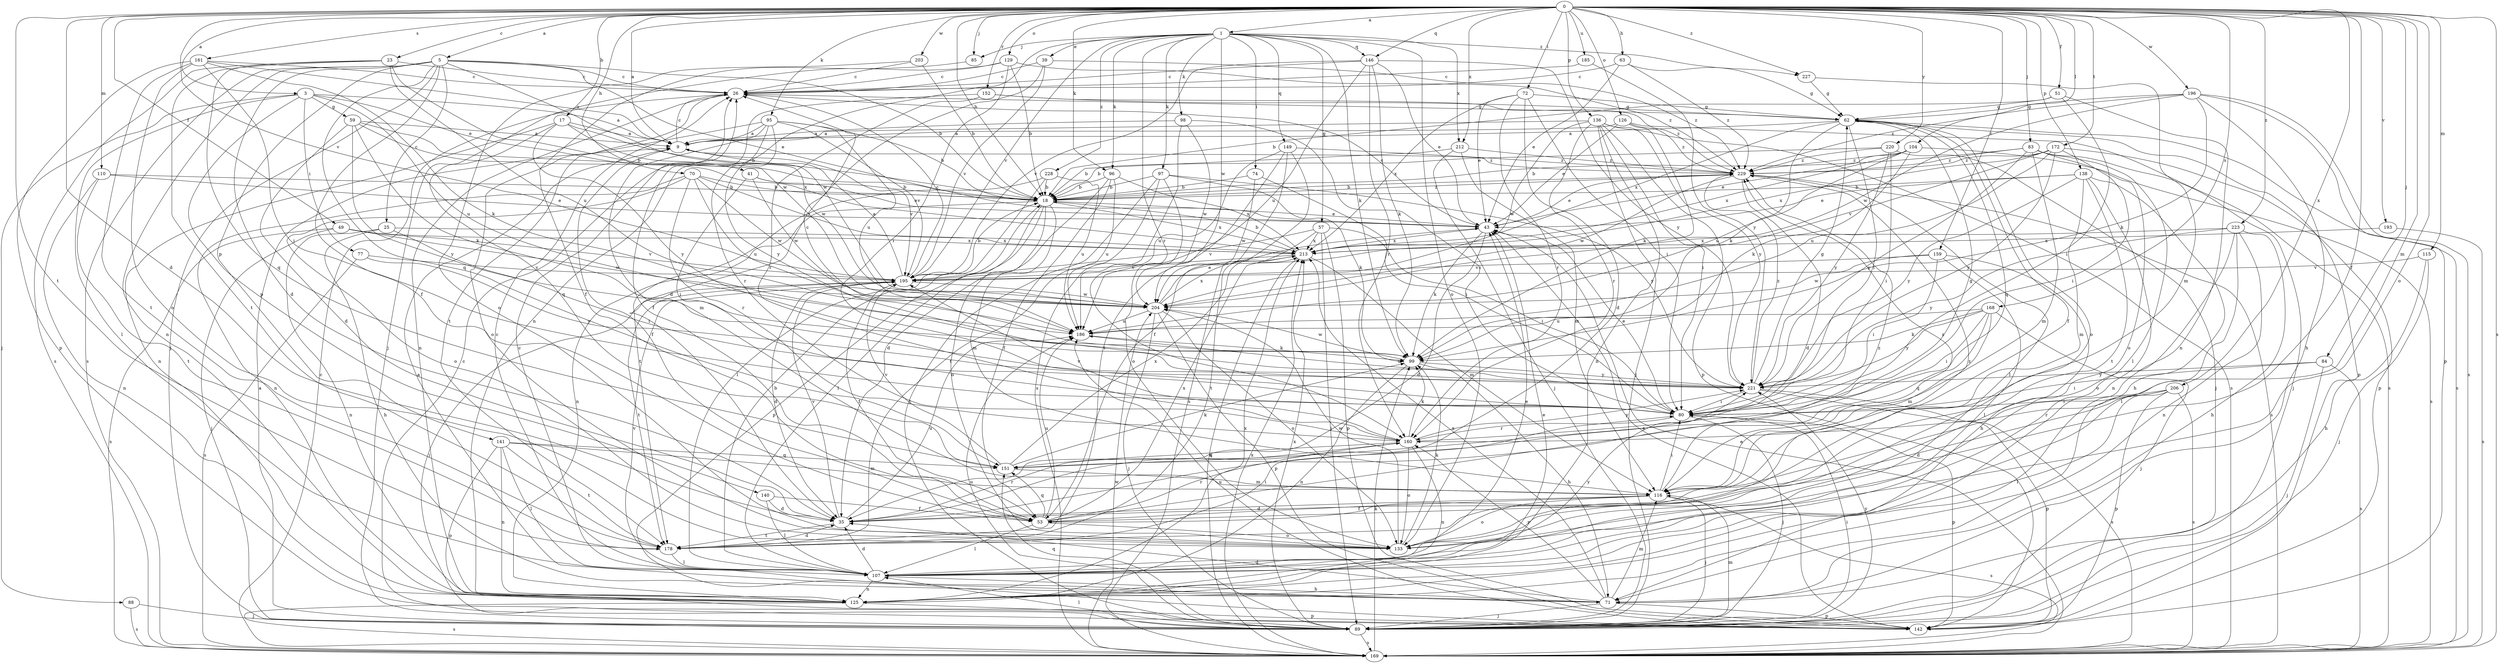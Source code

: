 strict digraph  {
0;
1;
3;
5;
9;
17;
18;
23;
25;
26;
35;
39;
41;
43;
49;
51;
53;
57;
59;
62;
63;
70;
71;
72;
74;
77;
80;
83;
84;
85;
88;
89;
95;
96;
97;
98;
99;
104;
107;
110;
115;
116;
125;
126;
129;
133;
136;
138;
140;
141;
142;
146;
149;
151;
152;
159;
160;
161;
168;
169;
172;
178;
185;
186;
193;
195;
196;
203;
204;
206;
212;
213;
220;
221;
223;
227;
228;
229;
0 -> 1  [label=a];
0 -> 3  [label=a];
0 -> 5  [label=a];
0 -> 9  [label=a];
0 -> 17  [label=b];
0 -> 18  [label=b];
0 -> 23  [label=c];
0 -> 35  [label=d];
0 -> 49  [label=f];
0 -> 51  [label=f];
0 -> 53  [label=f];
0 -> 63  [label=h];
0 -> 70  [label=h];
0 -> 72  [label=i];
0 -> 83  [label=j];
0 -> 84  [label=j];
0 -> 85  [label=j];
0 -> 95  [label=k];
0 -> 96  [label=k];
0 -> 104  [label=l];
0 -> 110  [label=m];
0 -> 115  [label=m];
0 -> 116  [label=m];
0 -> 126  [label=o];
0 -> 129  [label=o];
0 -> 133  [label=o];
0 -> 136  [label=p];
0 -> 138  [label=p];
0 -> 146  [label=q];
0 -> 152  [label=r];
0 -> 159  [label=r];
0 -> 161  [label=s];
0 -> 168  [label=s];
0 -> 169  [label=s];
0 -> 172  [label=t];
0 -> 178  [label=t];
0 -> 185  [label=u];
0 -> 193  [label=v];
0 -> 195  [label=v];
0 -> 196  [label=w];
0 -> 203  [label=w];
0 -> 206  [label=x];
0 -> 212  [label=x];
0 -> 220  [label=y];
0 -> 223  [label=z];
0 -> 227  [label=z];
1 -> 39  [label=e];
1 -> 57  [label=g];
1 -> 74  [label=i];
1 -> 85  [label=j];
1 -> 96  [label=k];
1 -> 97  [label=k];
1 -> 98  [label=k];
1 -> 99  [label=k];
1 -> 125  [label=n];
1 -> 133  [label=o];
1 -> 146  [label=q];
1 -> 149  [label=q];
1 -> 160  [label=r];
1 -> 195  [label=v];
1 -> 204  [label=w];
1 -> 212  [label=x];
1 -> 227  [label=z];
1 -> 228  [label=z];
3 -> 9  [label=a];
3 -> 41  [label=e];
3 -> 59  [label=g];
3 -> 77  [label=i];
3 -> 88  [label=j];
3 -> 107  [label=l];
3 -> 140  [label=p];
3 -> 186  [label=u];
5 -> 18  [label=b];
5 -> 25  [label=c];
5 -> 26  [label=c];
5 -> 35  [label=d];
5 -> 43  [label=e];
5 -> 53  [label=f];
5 -> 89  [label=j];
5 -> 125  [label=n];
5 -> 141  [label=p];
5 -> 151  [label=q];
5 -> 169  [label=s];
5 -> 204  [label=w];
9 -> 26  [label=c];
9 -> 53  [label=f];
9 -> 195  [label=v];
9 -> 229  [label=z];
17 -> 9  [label=a];
17 -> 18  [label=b];
17 -> 125  [label=n];
17 -> 151  [label=q];
17 -> 204  [label=w];
17 -> 221  [label=y];
18 -> 43  [label=e];
18 -> 107  [label=l];
18 -> 116  [label=m];
18 -> 125  [label=n];
18 -> 133  [label=o];
18 -> 142  [label=p];
18 -> 213  [label=x];
18 -> 229  [label=z];
23 -> 26  [label=c];
23 -> 151  [label=q];
23 -> 169  [label=s];
23 -> 178  [label=t];
23 -> 186  [label=u];
23 -> 204  [label=w];
25 -> 71  [label=h];
25 -> 80  [label=i];
25 -> 125  [label=n];
25 -> 213  [label=x];
26 -> 62  [label=g];
26 -> 125  [label=n];
26 -> 178  [label=t];
35 -> 160  [label=r];
35 -> 178  [label=t];
35 -> 186  [label=u];
35 -> 195  [label=v];
39 -> 26  [label=c];
39 -> 35  [label=d];
39 -> 195  [label=v];
39 -> 229  [label=z];
41 -> 18  [label=b];
41 -> 43  [label=e];
41 -> 80  [label=i];
41 -> 204  [label=w];
43 -> 26  [label=c];
43 -> 35  [label=d];
43 -> 99  [label=k];
43 -> 213  [label=x];
49 -> 89  [label=j];
49 -> 169  [label=s];
49 -> 195  [label=v];
49 -> 204  [label=w];
49 -> 213  [label=x];
51 -> 18  [label=b];
51 -> 62  [label=g];
51 -> 80  [label=i];
51 -> 125  [label=n];
53 -> 107  [label=l];
53 -> 133  [label=o];
53 -> 151  [label=q];
53 -> 160  [label=r];
53 -> 186  [label=u];
53 -> 213  [label=x];
53 -> 229  [label=z];
57 -> 80  [label=i];
57 -> 89  [label=j];
57 -> 142  [label=p];
57 -> 178  [label=t];
57 -> 195  [label=v];
57 -> 213  [label=x];
59 -> 9  [label=a];
59 -> 18  [label=b];
59 -> 35  [label=d];
59 -> 99  [label=k];
59 -> 213  [label=x];
59 -> 221  [label=y];
62 -> 9  [label=a];
62 -> 53  [label=f];
62 -> 80  [label=i];
62 -> 99  [label=k];
62 -> 133  [label=o];
62 -> 142  [label=p];
62 -> 151  [label=q];
62 -> 169  [label=s];
62 -> 213  [label=x];
63 -> 26  [label=c];
63 -> 43  [label=e];
63 -> 62  [label=g];
63 -> 229  [label=z];
70 -> 18  [label=b];
70 -> 125  [label=n];
70 -> 133  [label=o];
70 -> 160  [label=r];
70 -> 186  [label=u];
70 -> 204  [label=w];
70 -> 213  [label=x];
71 -> 9  [label=a];
71 -> 26  [label=c];
71 -> 35  [label=d];
71 -> 89  [label=j];
71 -> 116  [label=m];
71 -> 142  [label=p];
71 -> 160  [label=r];
71 -> 213  [label=x];
72 -> 35  [label=d];
72 -> 43  [label=e];
72 -> 62  [label=g];
72 -> 80  [label=i];
72 -> 160  [label=r];
72 -> 213  [label=x];
74 -> 18  [label=b];
74 -> 80  [label=i];
74 -> 204  [label=w];
77 -> 169  [label=s];
77 -> 195  [label=v];
77 -> 221  [label=y];
80 -> 43  [label=e];
80 -> 89  [label=j];
80 -> 142  [label=p];
80 -> 160  [label=r];
83 -> 18  [label=b];
83 -> 89  [label=j];
83 -> 107  [label=l];
83 -> 116  [label=m];
83 -> 133  [label=o];
83 -> 221  [label=y];
83 -> 229  [label=z];
84 -> 80  [label=i];
84 -> 89  [label=j];
84 -> 169  [label=s];
84 -> 221  [label=y];
85 -> 53  [label=f];
88 -> 89  [label=j];
88 -> 169  [label=s];
89 -> 9  [label=a];
89 -> 26  [label=c];
89 -> 80  [label=i];
89 -> 107  [label=l];
89 -> 116  [label=m];
89 -> 151  [label=q];
89 -> 169  [label=s];
89 -> 186  [label=u];
89 -> 213  [label=x];
89 -> 221  [label=y];
95 -> 9  [label=a];
95 -> 18  [label=b];
95 -> 116  [label=m];
95 -> 133  [label=o];
95 -> 160  [label=r];
95 -> 186  [label=u];
95 -> 195  [label=v];
95 -> 221  [label=y];
96 -> 18  [label=b];
96 -> 35  [label=d];
96 -> 53  [label=f];
96 -> 186  [label=u];
96 -> 213  [label=x];
97 -> 18  [label=b];
97 -> 89  [label=j];
97 -> 99  [label=k];
97 -> 133  [label=o];
97 -> 178  [label=t];
97 -> 221  [label=y];
98 -> 9  [label=a];
98 -> 80  [label=i];
98 -> 169  [label=s];
98 -> 204  [label=w];
99 -> 26  [label=c];
99 -> 71  [label=h];
99 -> 125  [label=n];
99 -> 204  [label=w];
99 -> 221  [label=y];
104 -> 43  [label=e];
104 -> 99  [label=k];
104 -> 169  [label=s];
104 -> 186  [label=u];
104 -> 213  [label=x];
104 -> 229  [label=z];
107 -> 18  [label=b];
107 -> 26  [label=c];
107 -> 35  [label=d];
107 -> 43  [label=e];
107 -> 71  [label=h];
107 -> 125  [label=n];
107 -> 195  [label=v];
107 -> 221  [label=y];
110 -> 18  [label=b];
110 -> 43  [label=e];
110 -> 125  [label=n];
110 -> 178  [label=t];
115 -> 71  [label=h];
115 -> 89  [label=j];
115 -> 195  [label=v];
116 -> 35  [label=d];
116 -> 53  [label=f];
116 -> 80  [label=i];
116 -> 89  [label=j];
116 -> 133  [label=o];
116 -> 169  [label=s];
116 -> 229  [label=z];
125 -> 43  [label=e];
125 -> 142  [label=p];
125 -> 169  [label=s];
125 -> 213  [label=x];
126 -> 9  [label=a];
126 -> 43  [label=e];
126 -> 99  [label=k];
126 -> 169  [label=s];
126 -> 229  [label=z];
129 -> 18  [label=b];
129 -> 26  [label=c];
129 -> 80  [label=i];
129 -> 89  [label=j];
129 -> 229  [label=z];
133 -> 99  [label=k];
133 -> 204  [label=w];
133 -> 229  [label=z];
136 -> 9  [label=a];
136 -> 80  [label=i];
136 -> 89  [label=j];
136 -> 125  [label=n];
136 -> 142  [label=p];
136 -> 160  [label=r];
136 -> 169  [label=s];
136 -> 204  [label=w];
136 -> 221  [label=y];
138 -> 18  [label=b];
138 -> 43  [label=e];
138 -> 71  [label=h];
138 -> 116  [label=m];
138 -> 125  [label=n];
138 -> 178  [label=t];
138 -> 221  [label=y];
140 -> 35  [label=d];
140 -> 53  [label=f];
140 -> 107  [label=l];
141 -> 107  [label=l];
141 -> 116  [label=m];
141 -> 125  [label=n];
141 -> 142  [label=p];
141 -> 151  [label=q];
141 -> 178  [label=t];
142 -> 43  [label=e];
142 -> 186  [label=u];
146 -> 26  [label=c];
146 -> 43  [label=e];
146 -> 99  [label=k];
146 -> 160  [label=r];
146 -> 186  [label=u];
146 -> 195  [label=v];
146 -> 221  [label=y];
149 -> 53  [label=f];
149 -> 169  [label=s];
149 -> 178  [label=t];
149 -> 186  [label=u];
149 -> 229  [label=z];
151 -> 99  [label=k];
151 -> 116  [label=m];
151 -> 195  [label=v];
151 -> 213  [label=x];
152 -> 53  [label=f];
152 -> 62  [label=g];
152 -> 160  [label=r];
152 -> 229  [label=z];
159 -> 71  [label=h];
159 -> 80  [label=i];
159 -> 107  [label=l];
159 -> 195  [label=v];
159 -> 204  [label=w];
160 -> 62  [label=g];
160 -> 99  [label=k];
160 -> 125  [label=n];
160 -> 133  [label=o];
160 -> 151  [label=q];
160 -> 195  [label=v];
160 -> 221  [label=y];
161 -> 9  [label=a];
161 -> 26  [label=c];
161 -> 80  [label=i];
161 -> 99  [label=k];
161 -> 133  [label=o];
161 -> 142  [label=p];
161 -> 178  [label=t];
168 -> 80  [label=i];
168 -> 89  [label=j];
168 -> 99  [label=k];
168 -> 116  [label=m];
168 -> 151  [label=q];
168 -> 186  [label=u];
168 -> 221  [label=y];
169 -> 26  [label=c];
169 -> 43  [label=e];
169 -> 99  [label=k];
169 -> 204  [label=w];
169 -> 213  [label=x];
172 -> 80  [label=i];
172 -> 142  [label=p];
172 -> 186  [label=u];
172 -> 195  [label=v];
172 -> 213  [label=x];
172 -> 221  [label=y];
172 -> 229  [label=z];
178 -> 35  [label=d];
178 -> 80  [label=i];
178 -> 107  [label=l];
185 -> 26  [label=c];
185 -> 221  [label=y];
186 -> 99  [label=k];
193 -> 169  [label=s];
193 -> 213  [label=x];
195 -> 9  [label=a];
195 -> 18  [label=b];
195 -> 26  [label=c];
195 -> 35  [label=d];
195 -> 53  [label=f];
195 -> 89  [label=j];
195 -> 178  [label=t];
195 -> 204  [label=w];
196 -> 62  [label=g];
196 -> 71  [label=h];
196 -> 99  [label=k];
196 -> 142  [label=p];
196 -> 169  [label=s];
196 -> 204  [label=w];
196 -> 229  [label=z];
203 -> 18  [label=b];
203 -> 26  [label=c];
203 -> 133  [label=o];
204 -> 43  [label=e];
204 -> 89  [label=j];
204 -> 133  [label=o];
204 -> 142  [label=p];
204 -> 186  [label=u];
204 -> 213  [label=x];
206 -> 35  [label=d];
206 -> 80  [label=i];
206 -> 107  [label=l];
206 -> 142  [label=p];
206 -> 160  [label=r];
206 -> 169  [label=s];
212 -> 18  [label=b];
212 -> 89  [label=j];
212 -> 116  [label=m];
212 -> 229  [label=z];
213 -> 18  [label=b];
213 -> 116  [label=m];
213 -> 169  [label=s];
213 -> 195  [label=v];
220 -> 18  [label=b];
220 -> 80  [label=i];
220 -> 89  [label=j];
220 -> 221  [label=y];
220 -> 229  [label=z];
221 -> 62  [label=g];
221 -> 80  [label=i];
221 -> 142  [label=p];
221 -> 169  [label=s];
221 -> 186  [label=u];
221 -> 229  [label=z];
223 -> 71  [label=h];
223 -> 107  [label=l];
223 -> 125  [label=n];
223 -> 133  [label=o];
223 -> 213  [label=x];
223 -> 221  [label=y];
227 -> 62  [label=g];
227 -> 116  [label=m];
228 -> 18  [label=b];
228 -> 107  [label=l];
228 -> 178  [label=t];
228 -> 186  [label=u];
229 -> 18  [label=b];
229 -> 35  [label=d];
229 -> 43  [label=e];
229 -> 107  [label=l];
229 -> 169  [label=s];
229 -> 204  [label=w];
}
